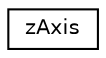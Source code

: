 digraph "Graphical Class Hierarchy"
{
 // LATEX_PDF_SIZE
  edge [fontname="Helvetica",fontsize="10",labelfontname="Helvetica",labelfontsize="10"];
  node [fontname="Helvetica",fontsize="10",shape=record];
  rankdir="LR";
  Node0 [label="zAxis",height=0.2,width=0.4,color="black", fillcolor="white", style="filled",URL="$classpFlow_1_1zAxis.html",tooltip=" "];
}
